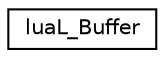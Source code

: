 digraph "Graphical Class Hierarchy"
{
  edge [fontname="Helvetica",fontsize="10",labelfontname="Helvetica",labelfontsize="10"];
  node [fontname="Helvetica",fontsize="10",shape=record];
  rankdir="LR";
  Node1 [label="luaL_Buffer",height=0.2,width=0.4,color="black", fillcolor="white", style="filled",URL="$structlua_l___buffer.html"];
}
